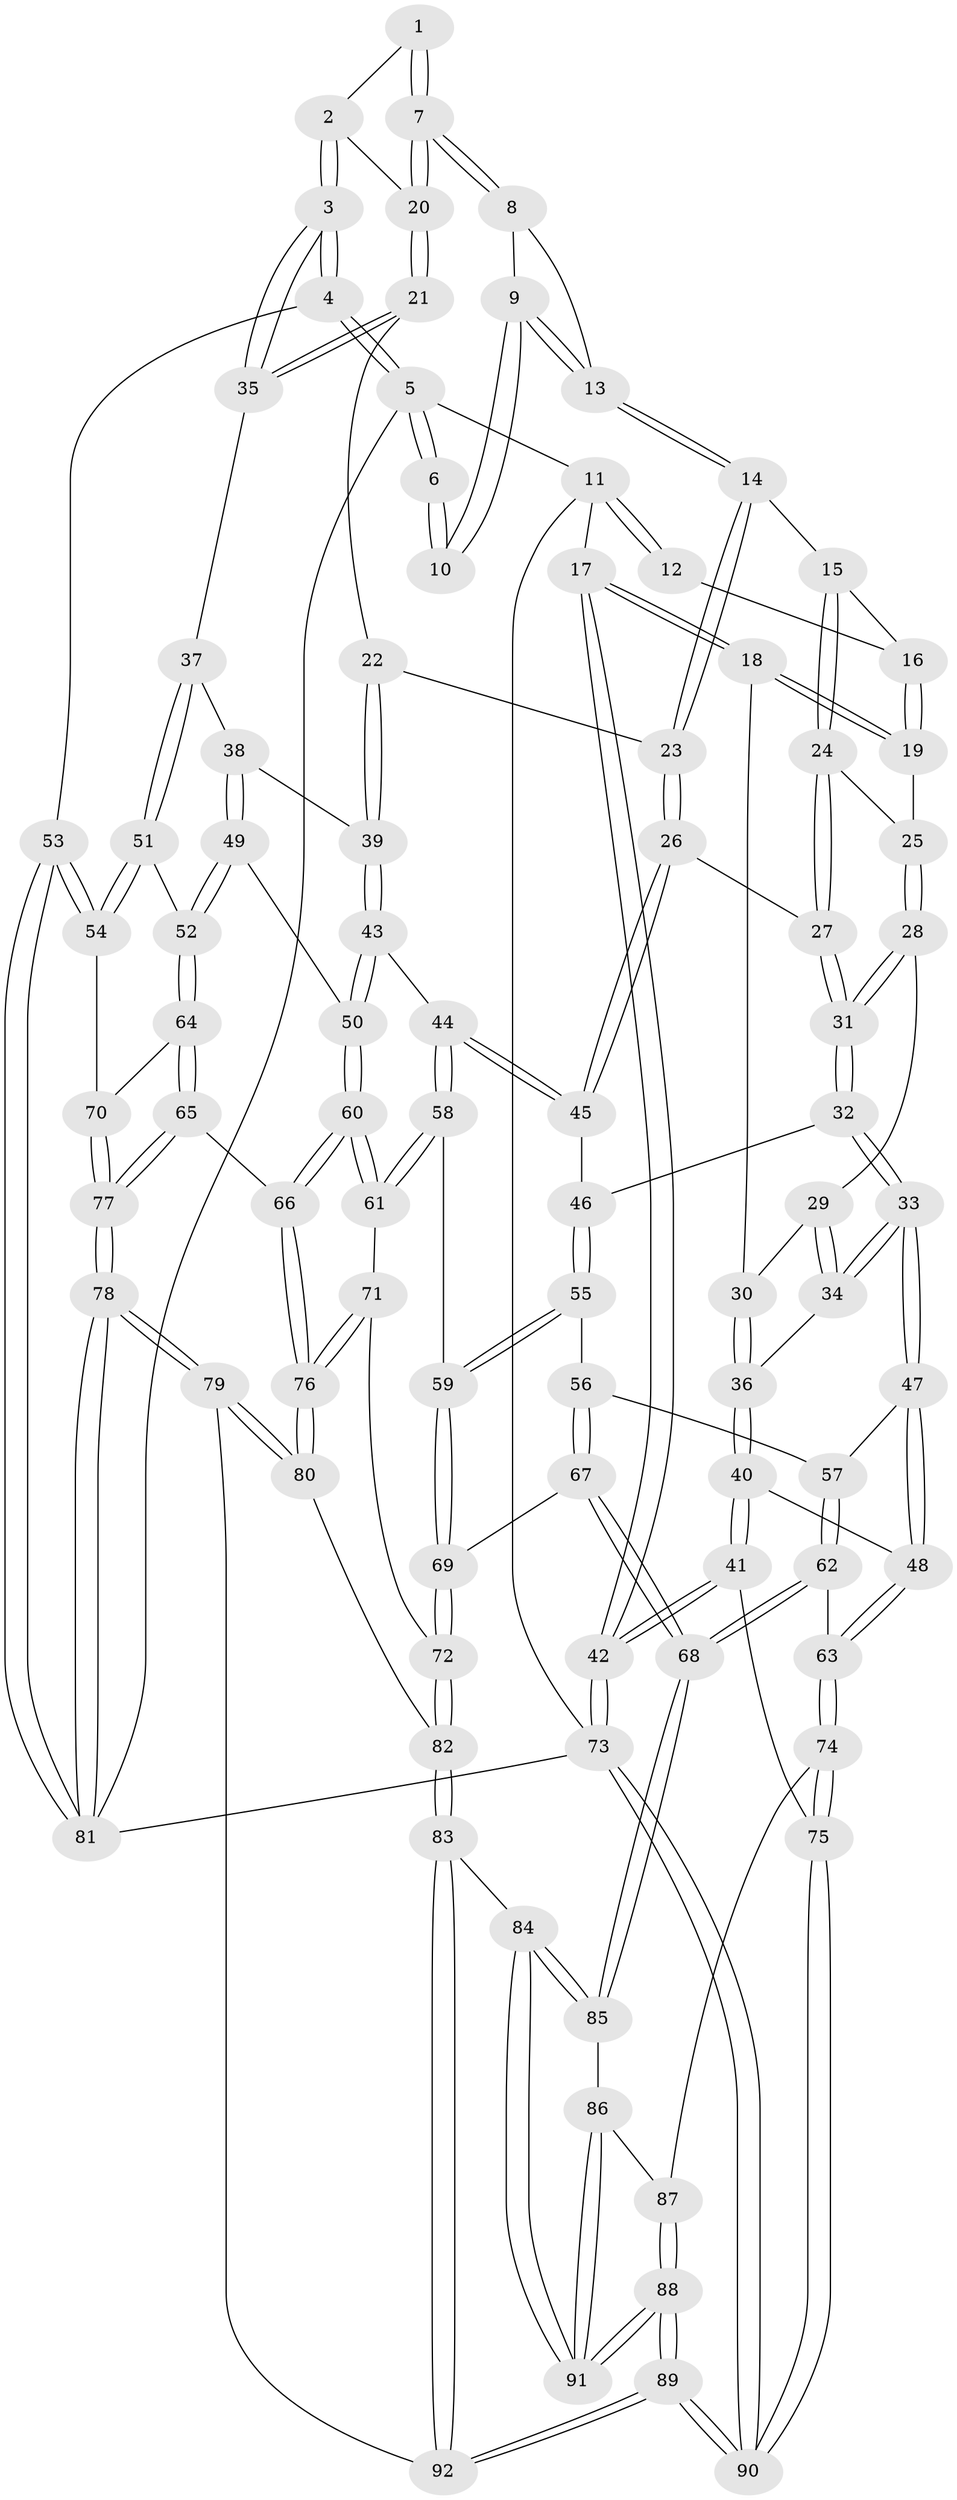 // Generated by graph-tools (version 1.1) at 2025/03/03/09/25 03:03:13]
// undirected, 92 vertices, 227 edges
graph export_dot {
graph [start="1"]
  node [color=gray90,style=filled];
  1 [pos="+0.7754421342379202+0"];
  2 [pos="+0.8541992419377883+0.05800178751567735"];
  3 [pos="+1+0.22509009976349828"];
  4 [pos="+1+0.229184208134626"];
  5 [pos="+1+0"];
  6 [pos="+0.7724671199422654+0"];
  7 [pos="+0.7083594426933071+0.1819712766642012"];
  8 [pos="+0.6441838875357637+0.1254435397796367"];
  9 [pos="+0.5667096329255901+0"];
  10 [pos="+0.5665776565156999+0"];
  11 [pos="+0+0"];
  12 [pos="+0.37029492920978546+0"];
  13 [pos="+0.5046437456791599+0.1261574563496649"];
  14 [pos="+0.4838101938882719+0.14700948278218864"];
  15 [pos="+0.4297424119319895+0.15194808492246187"];
  16 [pos="+0.33969711207825837+0"];
  17 [pos="+0+0.03193009620324892"];
  18 [pos="+0+0.08768794541966489"];
  19 [pos="+0.2137353065014121+0.1352346837942039"];
  20 [pos="+0.717540712548083+0.19837006422932799"];
  21 [pos="+0.7224456039097199+0.23947704027262162"];
  22 [pos="+0.7172195510296333+0.24769643347059453"];
  23 [pos="+0.5828851973787137+0.29498832466090197"];
  24 [pos="+0.42185281394854707+0.15965813987367128"];
  25 [pos="+0.24509632821925342+0.17426113698168158"];
  26 [pos="+0.5643556358180585+0.3170244316845362"];
  27 [pos="+0.410432580100082+0.24554638418751418"];
  28 [pos="+0.2502027674739783+0.21170778125575856"];
  29 [pos="+0.22004016759867162+0.25288954281431836"];
  30 [pos="+0.053227665137196234+0.2680024361247129"];
  31 [pos="+0.3466560211552921+0.33608793685805644"];
  32 [pos="+0.3467432299050526+0.3372172382975495"];
  33 [pos="+0.23873155988365194+0.41510106321694845"];
  34 [pos="+0.1579441238411681+0.35809318331622403"];
  35 [pos="+0.9993958047581623+0.24719098970826026"];
  36 [pos="+0.12995702359233044+0.3555110771801729"];
  37 [pos="+0.8551007242364812+0.4006896814884024"];
  38 [pos="+0.7805379231067924+0.3803232808289139"];
  39 [pos="+0.7365674350443777+0.32270371524123564"];
  40 [pos="+0.018377910931206387+0.5071762753200519"];
  41 [pos="+0+0.5960436065817383"];
  42 [pos="+0+0.595876437371327"];
  43 [pos="+0.676326025238372+0.44214780954097904"];
  44 [pos="+0.5857777461764085+0.44656128958978564"];
  45 [pos="+0.5525053027332866+0.3418024662537042"];
  46 [pos="+0.416707648922638+0.3891708049569534"];
  47 [pos="+0.2390562319845952+0.43552618716745406"];
  48 [pos="+0.20299360898934557+0.5003810064199373"];
  49 [pos="+0.7702987712632431+0.45740688469882806"];
  50 [pos="+0.7146604012927303+0.4868170016533761"];
  51 [pos="+0.8644008349831382+0.42610842586623815"];
  52 [pos="+0.8349378474630903+0.5075443096990243"];
  53 [pos="+1+0.5199703948662905"];
  54 [pos="+1+0.5225825002003607"];
  55 [pos="+0.41869667905613406+0.45485211814948395"];
  56 [pos="+0.40775768041431076+0.4811683285073869"];
  57 [pos="+0.30075684566543676+0.48159276514292715"];
  58 [pos="+0.5717717320381817+0.4902508133523737"];
  59 [pos="+0.5637918634360479+0.4949127040921882"];
  60 [pos="+0.7019870692467098+0.5941882958327229"];
  61 [pos="+0.6764185087118808+0.5900026411929443"];
  62 [pos="+0.3307117822685224+0.6574486282295565"];
  63 [pos="+0.2322609127085916+0.6335364197759163"];
  64 [pos="+0.8394098170489365+0.5227152143135628"];
  65 [pos="+0.7475069946035832+0.6259088231438972"];
  66 [pos="+0.7386051349809358+0.6243167972490695"];
  67 [pos="+0.4170210665964603+0.6430863095994384"];
  68 [pos="+0.3514313032129585+0.6674884168186287"];
  69 [pos="+0.45408354545155855+0.6486127943120681"];
  70 [pos="+1+0.557161862140806"];
  71 [pos="+0.6008874358198518+0.6274779966775161"];
  72 [pos="+0.4789047981038973+0.6646091111465948"];
  73 [pos="+0+1"];
  74 [pos="+0.10066569044096084+0.6859458026941538"];
  75 [pos="+0.08230262287801611+0.6851216027193598"];
  76 [pos="+0.6460311500441046+0.7539983149197177"];
  77 [pos="+0.8330617225613727+0.7029631707695205"];
  78 [pos="+0.9574044665980495+1"];
  79 [pos="+0.7515840593971295+1"];
  80 [pos="+0.6200866434778256+0.800966561224976"];
  81 [pos="+1+1"];
  82 [pos="+0.5253268508040508+0.7372918015768444"];
  83 [pos="+0.43384432039490756+0.8727433401733862"];
  84 [pos="+0.3705191668859388+0.8527205200044423"];
  85 [pos="+0.34209380391949334+0.7160346372866184"];
  86 [pos="+0.23492762205955678+0.8018102463770573"];
  87 [pos="+0.1630655401325854+0.7655118904025019"];
  88 [pos="+0.1439529776972547+1"];
  89 [pos="+0.09109069502458202+1"];
  90 [pos="+0.0880261527707735+1"];
  91 [pos="+0.23282160015162376+0.9801383388843786"];
  92 [pos="+0.6545609504661083+1"];
  1 -- 2;
  1 -- 7;
  1 -- 7;
  2 -- 3;
  2 -- 3;
  2 -- 20;
  3 -- 4;
  3 -- 4;
  3 -- 35;
  3 -- 35;
  4 -- 5;
  4 -- 5;
  4 -- 53;
  5 -- 6;
  5 -- 6;
  5 -- 11;
  5 -- 81;
  6 -- 10;
  6 -- 10;
  7 -- 8;
  7 -- 8;
  7 -- 20;
  7 -- 20;
  8 -- 9;
  8 -- 13;
  9 -- 10;
  9 -- 10;
  9 -- 13;
  9 -- 13;
  11 -- 12;
  11 -- 12;
  11 -- 17;
  11 -- 73;
  12 -- 16;
  13 -- 14;
  13 -- 14;
  14 -- 15;
  14 -- 23;
  14 -- 23;
  15 -- 16;
  15 -- 24;
  15 -- 24;
  16 -- 19;
  16 -- 19;
  17 -- 18;
  17 -- 18;
  17 -- 42;
  17 -- 42;
  18 -- 19;
  18 -- 19;
  18 -- 30;
  19 -- 25;
  20 -- 21;
  20 -- 21;
  21 -- 22;
  21 -- 35;
  21 -- 35;
  22 -- 23;
  22 -- 39;
  22 -- 39;
  23 -- 26;
  23 -- 26;
  24 -- 25;
  24 -- 27;
  24 -- 27;
  25 -- 28;
  25 -- 28;
  26 -- 27;
  26 -- 45;
  26 -- 45;
  27 -- 31;
  27 -- 31;
  28 -- 29;
  28 -- 31;
  28 -- 31;
  29 -- 30;
  29 -- 34;
  29 -- 34;
  30 -- 36;
  30 -- 36;
  31 -- 32;
  31 -- 32;
  32 -- 33;
  32 -- 33;
  32 -- 46;
  33 -- 34;
  33 -- 34;
  33 -- 47;
  33 -- 47;
  34 -- 36;
  35 -- 37;
  36 -- 40;
  36 -- 40;
  37 -- 38;
  37 -- 51;
  37 -- 51;
  38 -- 39;
  38 -- 49;
  38 -- 49;
  39 -- 43;
  39 -- 43;
  40 -- 41;
  40 -- 41;
  40 -- 48;
  41 -- 42;
  41 -- 42;
  41 -- 75;
  42 -- 73;
  42 -- 73;
  43 -- 44;
  43 -- 50;
  43 -- 50;
  44 -- 45;
  44 -- 45;
  44 -- 58;
  44 -- 58;
  45 -- 46;
  46 -- 55;
  46 -- 55;
  47 -- 48;
  47 -- 48;
  47 -- 57;
  48 -- 63;
  48 -- 63;
  49 -- 50;
  49 -- 52;
  49 -- 52;
  50 -- 60;
  50 -- 60;
  51 -- 52;
  51 -- 54;
  51 -- 54;
  52 -- 64;
  52 -- 64;
  53 -- 54;
  53 -- 54;
  53 -- 81;
  53 -- 81;
  54 -- 70;
  55 -- 56;
  55 -- 59;
  55 -- 59;
  56 -- 57;
  56 -- 67;
  56 -- 67;
  57 -- 62;
  57 -- 62;
  58 -- 59;
  58 -- 61;
  58 -- 61;
  59 -- 69;
  59 -- 69;
  60 -- 61;
  60 -- 61;
  60 -- 66;
  60 -- 66;
  61 -- 71;
  62 -- 63;
  62 -- 68;
  62 -- 68;
  63 -- 74;
  63 -- 74;
  64 -- 65;
  64 -- 65;
  64 -- 70;
  65 -- 66;
  65 -- 77;
  65 -- 77;
  66 -- 76;
  66 -- 76;
  67 -- 68;
  67 -- 68;
  67 -- 69;
  68 -- 85;
  68 -- 85;
  69 -- 72;
  69 -- 72;
  70 -- 77;
  70 -- 77;
  71 -- 72;
  71 -- 76;
  71 -- 76;
  72 -- 82;
  72 -- 82;
  73 -- 90;
  73 -- 90;
  73 -- 81;
  74 -- 75;
  74 -- 75;
  74 -- 87;
  75 -- 90;
  75 -- 90;
  76 -- 80;
  76 -- 80;
  77 -- 78;
  77 -- 78;
  78 -- 79;
  78 -- 79;
  78 -- 81;
  78 -- 81;
  79 -- 80;
  79 -- 80;
  79 -- 92;
  80 -- 82;
  82 -- 83;
  82 -- 83;
  83 -- 84;
  83 -- 92;
  83 -- 92;
  84 -- 85;
  84 -- 85;
  84 -- 91;
  84 -- 91;
  85 -- 86;
  86 -- 87;
  86 -- 91;
  86 -- 91;
  87 -- 88;
  87 -- 88;
  88 -- 89;
  88 -- 89;
  88 -- 91;
  88 -- 91;
  89 -- 90;
  89 -- 90;
  89 -- 92;
  89 -- 92;
}
